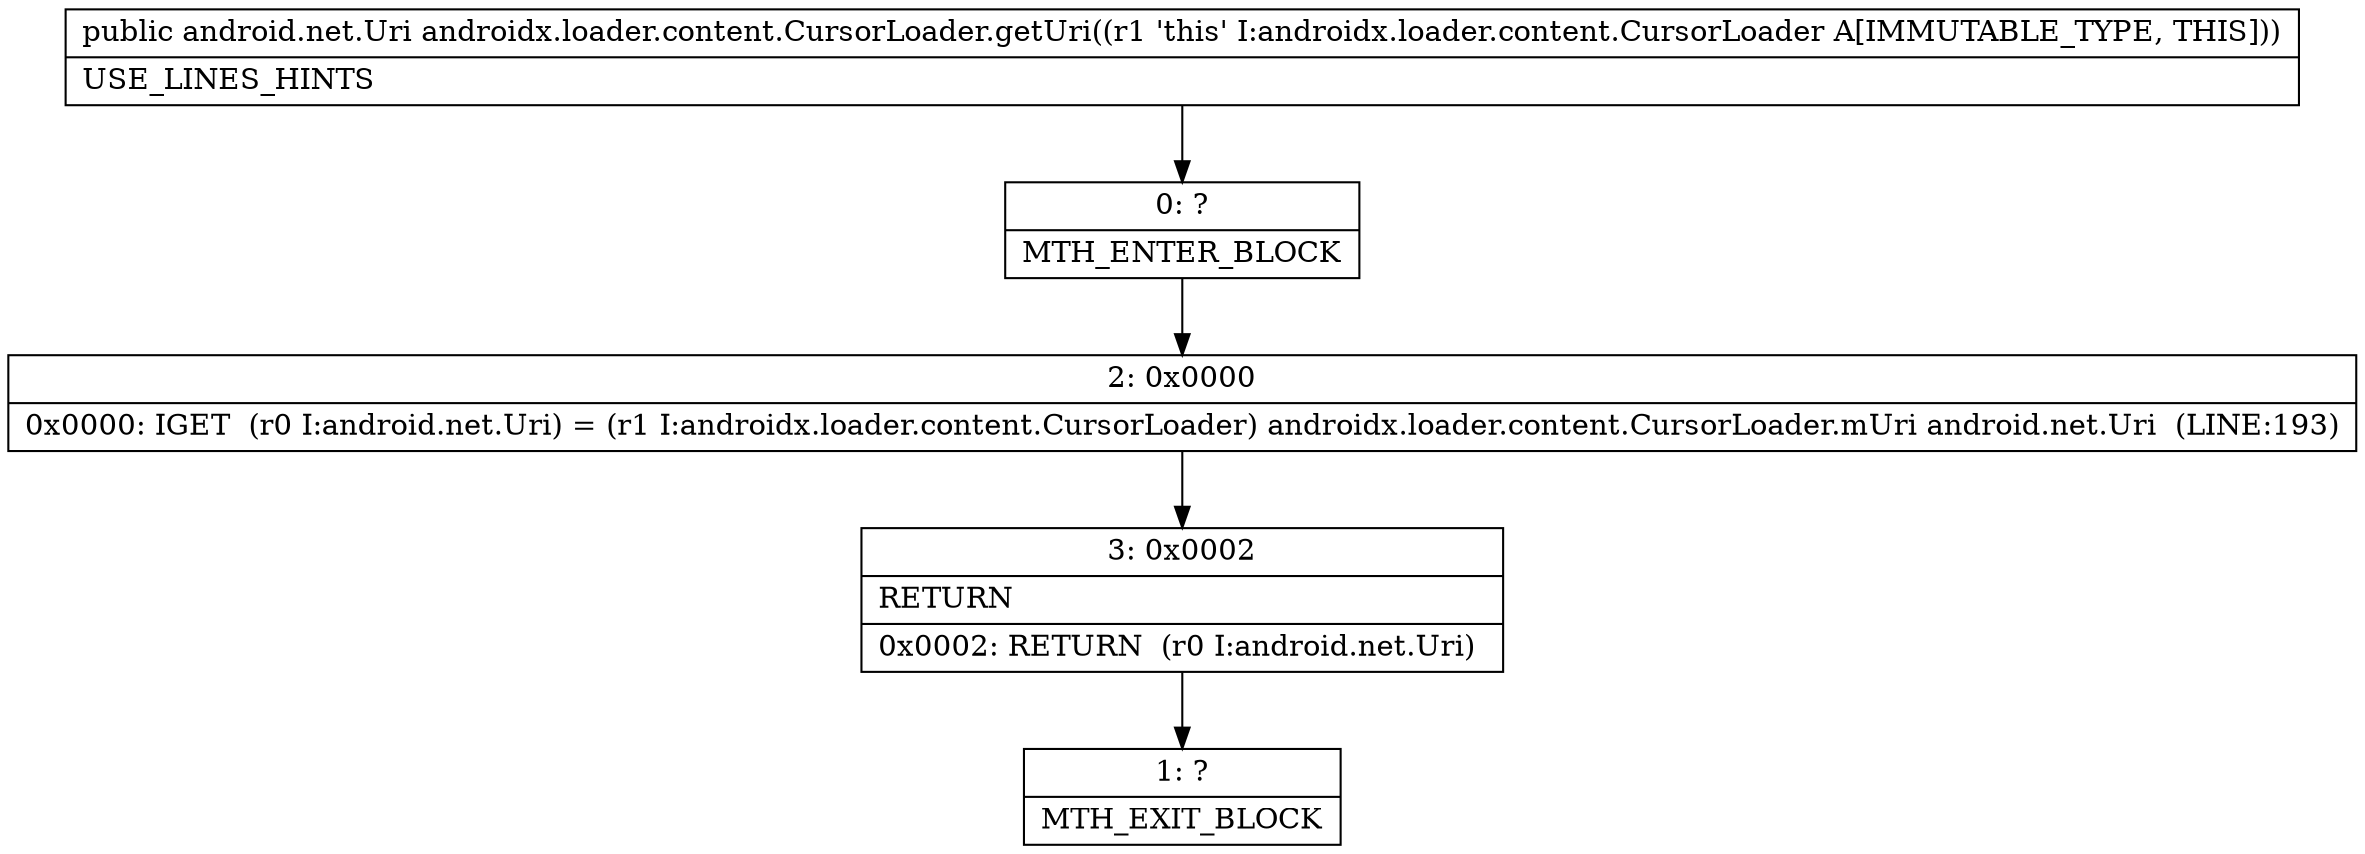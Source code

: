 digraph "CFG forandroidx.loader.content.CursorLoader.getUri()Landroid\/net\/Uri;" {
Node_0 [shape=record,label="{0\:\ ?|MTH_ENTER_BLOCK\l}"];
Node_2 [shape=record,label="{2\:\ 0x0000|0x0000: IGET  (r0 I:android.net.Uri) = (r1 I:androidx.loader.content.CursorLoader) androidx.loader.content.CursorLoader.mUri android.net.Uri  (LINE:193)\l}"];
Node_3 [shape=record,label="{3\:\ 0x0002|RETURN\l|0x0002: RETURN  (r0 I:android.net.Uri) \l}"];
Node_1 [shape=record,label="{1\:\ ?|MTH_EXIT_BLOCK\l}"];
MethodNode[shape=record,label="{public android.net.Uri androidx.loader.content.CursorLoader.getUri((r1 'this' I:androidx.loader.content.CursorLoader A[IMMUTABLE_TYPE, THIS]))  | USE_LINES_HINTS\l}"];
MethodNode -> Node_0;Node_0 -> Node_2;
Node_2 -> Node_3;
Node_3 -> Node_1;
}

